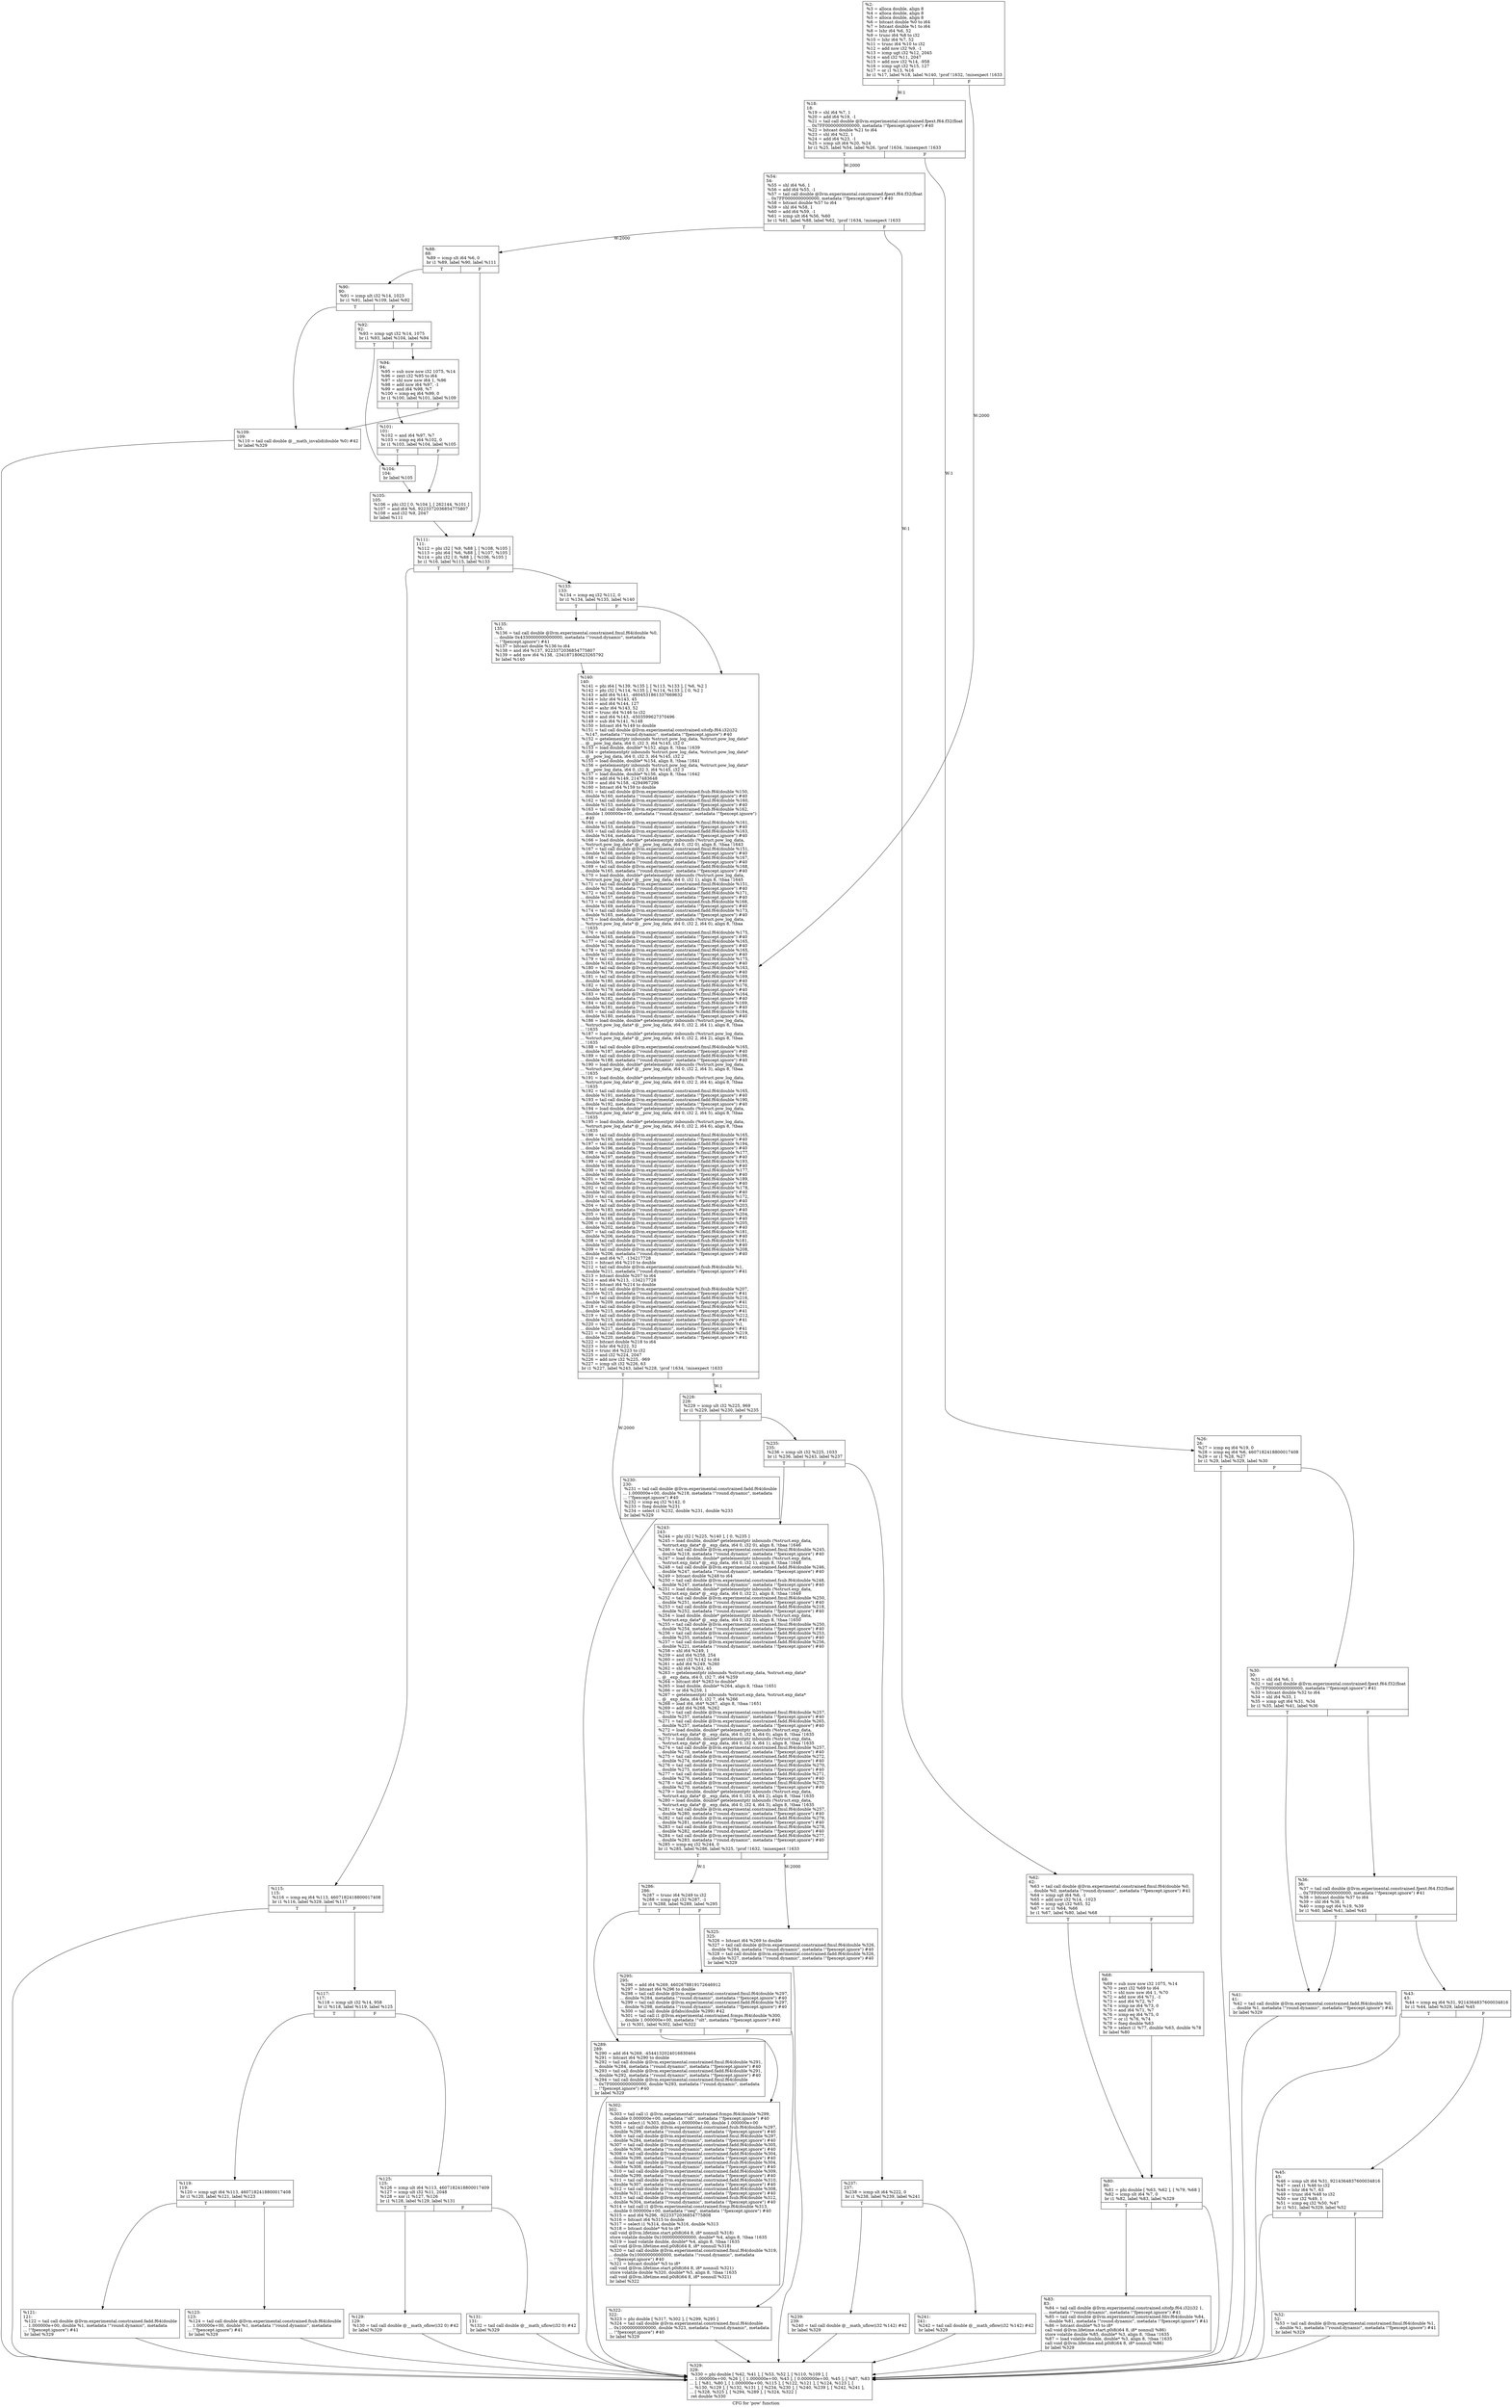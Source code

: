 digraph "CFG for 'pow' function" {
	label="CFG for 'pow' function";

	Node0x1887bf0 [shape=record,label="{%2:\l  %3 = alloca double, align 8\l  %4 = alloca double, align 8\l  %5 = alloca double, align 8\l  %6 = bitcast double %0 to i64\l  %7 = bitcast double %1 to i64\l  %8 = lshr i64 %6, 52\l  %9 = trunc i64 %8 to i32\l  %10 = lshr i64 %7, 52\l  %11 = trunc i64 %10 to i32\l  %12 = add nsw i32 %9, -1\l  %13 = icmp ugt i32 %12, 2045\l  %14 = and i32 %11, 2047\l  %15 = add nsw i32 %14, -958\l  %16 = icmp ugt i32 %15, 127\l  %17 = or i1 %13, %16\l  br i1 %17, label %18, label %140, !prof !1632, !misexpect !1633\l|{<s0>T|<s1>F}}"];
	Node0x1887bf0:s0 -> Node0x1887ca0[label="W:1"];
	Node0x1887bf0:s1 -> Node0x18886a0[label="W:2000"];
	Node0x1887ca0 [shape=record,label="{%18:\l18:                                               \l  %19 = shl i64 %7, 1\l  %20 = add i64 %19, -1\l  %21 = tail call double @llvm.experimental.constrained.fpext.f64.f32(float\l... 0x7FF0000000000000, metadata !\"fpexcept.ignore\") #40\l  %22 = bitcast double %21 to i64\l  %23 = shl i64 %22, 1\l  %24 = add i64 %23, -1\l  %25 = icmp ult i64 %20, %24\l  br i1 %25, label %54, label %26, !prof !1634, !misexpect !1633\l|{<s0>T|<s1>F}}"];
	Node0x1887ca0:s0 -> Node0x1887f20[label="W:2000"];
	Node0x1887ca0:s1 -> Node0x1887cf0[label="W:1"];
	Node0x1887cf0 [shape=record,label="{%26:\l26:                                               \l  %27 = icmp eq i64 %19, 0\l  %28 = icmp eq i64 %6, 4607182418800017408\l  %29 = or i1 %28, %27\l  br i1 %29, label %329, label %30\l|{<s0>T|<s1>F}}"];
	Node0x1887cf0:s0 -> Node0x1888b00;
	Node0x1887cf0:s1 -> Node0x1887d40;
	Node0x1887d40 [shape=record,label="{%30:\l30:                                               \l  %31 = shl i64 %6, 1\l  %32 = tail call double @llvm.experimental.constrained.fpext.f64.f32(float\l... 0x7FF0000000000000, metadata !\"fpexcept.ignore\") #41\l  %33 = bitcast double %32 to i64\l  %34 = shl i64 %33, 1\l  %35 = icmp ugt i64 %31, %34\l  br i1 %35, label %41, label %36\l|{<s0>T|<s1>F}}"];
	Node0x1887d40:s0 -> Node0x1887de0;
	Node0x1887d40:s1 -> Node0x1887d90;
	Node0x1887d90 [shape=record,label="{%36:\l36:                                               \l  %37 = tail call double @llvm.experimental.constrained.fpext.f64.f32(float\l... 0x7FF0000000000000, metadata !\"fpexcept.ignore\") #41\l  %38 = bitcast double %37 to i64\l  %39 = shl i64 %38, 1\l  %40 = icmp ugt i64 %19, %39\l  br i1 %40, label %41, label %43\l|{<s0>T|<s1>F}}"];
	Node0x1887d90:s0 -> Node0x1887de0;
	Node0x1887d90:s1 -> Node0x1887e30;
	Node0x1887de0 [shape=record,label="{%41:\l41:                                               \l  %42 = tail call double @llvm.experimental.constrained.fadd.f64(double %0,\l... double %1, metadata !\"round.dynamic\", metadata !\"fpexcept.ignore\") #41\l  br label %329\l}"];
	Node0x1887de0 -> Node0x1888b00;
	Node0x1887e30 [shape=record,label="{%43:\l43:                                               \l  %44 = icmp eq i64 %31, 9214364837600034816\l  br i1 %44, label %329, label %45\l|{<s0>T|<s1>F}}"];
	Node0x1887e30:s0 -> Node0x1888b00;
	Node0x1887e30:s1 -> Node0x1887e80;
	Node0x1887e80 [shape=record,label="{%45:\l45:                                               \l  %46 = icmp ult i64 %31, 9214364837600034816\l  %47 = zext i1 %46 to i32\l  %48 = lshr i64 %7, 63\l  %49 = trunc i64 %48 to i32\l  %50 = xor i32 %49, 1\l  %51 = icmp eq i32 %50, %47\l  br i1 %51, label %329, label %52\l|{<s0>T|<s1>F}}"];
	Node0x1887e80:s0 -> Node0x1888b00;
	Node0x1887e80:s1 -> Node0x1887ed0;
	Node0x1887ed0 [shape=record,label="{%52:\l52:                                               \l  %53 = tail call double @llvm.experimental.constrained.fmul.f64(double %1,\l... double %1, metadata !\"round.dynamic\", metadata !\"fpexcept.ignore\") #41\l  br label %329\l}"];
	Node0x1887ed0 -> Node0x1888b00;
	Node0x1887f20 [shape=record,label="{%54:\l54:                                               \l  %55 = shl i64 %6, 1\l  %56 = add i64 %55, -1\l  %57 = tail call double @llvm.experimental.constrained.fpext.f64.f32(float\l... 0x7FF0000000000000, metadata !\"fpexcept.ignore\") #40\l  %58 = bitcast double %57 to i64\l  %59 = shl i64 %58, 1\l  %60 = add i64 %59, -1\l  %61 = icmp ult i64 %56, %60\l  br i1 %61, label %88, label %62, !prof !1634, !misexpect !1633\l|{<s0>T|<s1>F}}"];
	Node0x1887f20:s0 -> Node0x18880b0[label="W:2000"];
	Node0x1887f20:s1 -> Node0x1887f70[label="W:1"];
	Node0x1887f70 [shape=record,label="{%62:\l62:                                               \l  %63 = tail call double @llvm.experimental.constrained.fmul.f64(double %0,\l... double %0, metadata !\"round.dynamic\", metadata !\"fpexcept.ignore\") #41\l  %64 = icmp sgt i64 %6, -1\l  %65 = add nsw i32 %14, -1023\l  %66 = icmp ugt i32 %65, 52\l  %67 = or i1 %64, %66\l  br i1 %67, label %80, label %68\l|{<s0>T|<s1>F}}"];
	Node0x1887f70:s0 -> Node0x1888010;
	Node0x1887f70:s1 -> Node0x1887fc0;
	Node0x1887fc0 [shape=record,label="{%68:\l68:                                               \l  %69 = sub nuw nsw i32 1075, %14\l  %70 = zext i32 %69 to i64\l  %71 = shl nuw nsw i64 1, %70\l  %72 = add nsw i64 %71, -1\l  %73 = and i64 %72, %7\l  %74 = icmp ne i64 %73, 0\l  %75 = and i64 %71, %7\l  %76 = icmp eq i64 %75, 0\l  %77 = or i1 %76, %74\l  %78 = fneg double %63\l  %79 = select i1 %77, double %63, double %78\l  br label %80\l}"];
	Node0x1887fc0 -> Node0x1888010;
	Node0x1888010 [shape=record,label="{%80:\l80:                                               \l  %81 = phi double [ %63, %62 ], [ %79, %68 ]\l  %82 = icmp slt i64 %7, 0\l  br i1 %82, label %83, label %329\l|{<s0>T|<s1>F}}"];
	Node0x1888010:s0 -> Node0x1888060;
	Node0x1888010:s1 -> Node0x1888b00;
	Node0x1888060 [shape=record,label="{%83:\l83:                                               \l  %84 = tail call double @llvm.experimental.constrained.sitofp.f64.i32(i32 1,\l... metadata !\"round.dynamic\", metadata !\"fpexcept.ignore\") #41\l  %85 = tail call double @llvm.experimental.constrained.fdiv.f64(double %84,\l... double %81, metadata !\"round.dynamic\", metadata !\"fpexcept.ignore\") #41\l  %86 = bitcast double* %3 to i8*\l  call void @llvm.lifetime.start.p0i8(i64 8, i8* nonnull %86)\l  store volatile double %85, double* %3, align 8, !tbaa !1635\l  %87 = load volatile double, double* %3, align 8, !tbaa !1635\l  call void @llvm.lifetime.end.p0i8(i64 8, i8* nonnull %86)\l  br label %329\l}"];
	Node0x1888060 -> Node0x1888b00;
	Node0x18880b0 [shape=record,label="{%88:\l88:                                               \l  %89 = icmp slt i64 %6, 0\l  br i1 %89, label %90, label %111\l|{<s0>T|<s1>F}}"];
	Node0x18880b0:s0 -> Node0x1888100;
	Node0x18880b0:s1 -> Node0x1888330;
	Node0x1888100 [shape=record,label="{%90:\l90:                                               \l  %91 = icmp ult i32 %14, 1023\l  br i1 %91, label %109, label %92\l|{<s0>T|<s1>F}}"];
	Node0x1888100:s0 -> Node0x18882e0;
	Node0x1888100:s1 -> Node0x1888150;
	Node0x1888150 [shape=record,label="{%92:\l92:                                               \l  %93 = icmp ugt i32 %14, 1075\l  br i1 %93, label %104, label %94\l|{<s0>T|<s1>F}}"];
	Node0x1888150:s0 -> Node0x1888240;
	Node0x1888150:s1 -> Node0x18881a0;
	Node0x18881a0 [shape=record,label="{%94:\l94:                                               \l  %95 = sub nuw nsw i32 1075, %14\l  %96 = zext i32 %95 to i64\l  %97 = shl nuw nsw i64 1, %96\l  %98 = add nsw i64 %97, -1\l  %99 = and i64 %98, %7\l  %100 = icmp eq i64 %99, 0\l  br i1 %100, label %101, label %109\l|{<s0>T|<s1>F}}"];
	Node0x18881a0:s0 -> Node0x18881f0;
	Node0x18881a0:s1 -> Node0x18882e0;
	Node0x18881f0 [shape=record,label="{%101:\l101:                                              \l  %102 = and i64 %97, %7\l  %103 = icmp eq i64 %102, 0\l  br i1 %103, label %104, label %105\l|{<s0>T|<s1>F}}"];
	Node0x18881f0:s0 -> Node0x1888240;
	Node0x18881f0:s1 -> Node0x1888290;
	Node0x1888240 [shape=record,label="{%104:\l104:                                              \l  br label %105\l}"];
	Node0x1888240 -> Node0x1888290;
	Node0x1888290 [shape=record,label="{%105:\l105:                                              \l  %106 = phi i32 [ 0, %104 ], [ 262144, %101 ]\l  %107 = and i64 %6, 9223372036854775807\l  %108 = and i32 %9, 2047\l  br label %111\l}"];
	Node0x1888290 -> Node0x1888330;
	Node0x18882e0 [shape=record,label="{%109:\l109:                                              \l  %110 = tail call double @__math_invalid(double %0) #42\l  br label %329\l}"];
	Node0x18882e0 -> Node0x1888b00;
	Node0x1888330 [shape=record,label="{%111:\l111:                                              \l  %112 = phi i32 [ %9, %88 ], [ %108, %105 ]\l  %113 = phi i64 [ %6, %88 ], [ %107, %105 ]\l  %114 = phi i32 [ 0, %88 ], [ %106, %105 ]\l  br i1 %16, label %115, label %133\l|{<s0>T|<s1>F}}"];
	Node0x1888330:s0 -> Node0x1888380;
	Node0x1888330:s1 -> Node0x1888600;
	Node0x1888380 [shape=record,label="{%115:\l115:                                              \l  %116 = icmp eq i64 %113, 4607182418800017408\l  br i1 %116, label %329, label %117\l|{<s0>T|<s1>F}}"];
	Node0x1888380:s0 -> Node0x1888b00;
	Node0x1888380:s1 -> Node0x18883d0;
	Node0x18883d0 [shape=record,label="{%117:\l117:                                              \l  %118 = icmp ult i32 %14, 958\l  br i1 %118, label %119, label %125\l|{<s0>T|<s1>F}}"];
	Node0x18883d0:s0 -> Node0x1888420;
	Node0x18883d0:s1 -> Node0x1888510;
	Node0x1888420 [shape=record,label="{%119:\l119:                                              \l  %120 = icmp ugt i64 %113, 4607182418800017408\l  br i1 %120, label %121, label %123\l|{<s0>T|<s1>F}}"];
	Node0x1888420:s0 -> Node0x1888470;
	Node0x1888420:s1 -> Node0x18884c0;
	Node0x1888470 [shape=record,label="{%121:\l121:                                              \l  %122 = tail call double @llvm.experimental.constrained.fadd.f64(double\l... 1.000000e+00, double %1, metadata !\"round.dynamic\", metadata\l... !\"fpexcept.ignore\") #41\l  br label %329\l}"];
	Node0x1888470 -> Node0x1888b00;
	Node0x18884c0 [shape=record,label="{%123:\l123:                                              \l  %124 = tail call double @llvm.experimental.constrained.fsub.f64(double\l... 1.000000e+00, double %1, metadata !\"round.dynamic\", metadata\l... !\"fpexcept.ignore\") #41\l  br label %329\l}"];
	Node0x18884c0 -> Node0x1888b00;
	Node0x1888510 [shape=record,label="{%125:\l125:                                              \l  %126 = icmp ult i64 %113, 4607182418800017409\l  %127 = icmp ult i32 %11, 2048\l  %128 = xor i1 %127, %126\l  br i1 %128, label %129, label %131\l|{<s0>T|<s1>F}}"];
	Node0x1888510:s0 -> Node0x1888560;
	Node0x1888510:s1 -> Node0x18885b0;
	Node0x1888560 [shape=record,label="{%129:\l129:                                              \l  %130 = tail call double @__math_oflow(i32 0) #42\l  br label %329\l}"];
	Node0x1888560 -> Node0x1888b00;
	Node0x18885b0 [shape=record,label="{%131:\l131:                                              \l  %132 = tail call double @__math_uflow(i32 0) #42\l  br label %329\l}"];
	Node0x18885b0 -> Node0x1888b00;
	Node0x1888600 [shape=record,label="{%133:\l133:                                              \l  %134 = icmp eq i32 %112, 0\l  br i1 %134, label %135, label %140\l|{<s0>T|<s1>F}}"];
	Node0x1888600:s0 -> Node0x1888650;
	Node0x1888600:s1 -> Node0x18886a0;
	Node0x1888650 [shape=record,label="{%135:\l135:                                              \l  %136 = tail call double @llvm.experimental.constrained.fmul.f64(double %0,\l... double 0x4330000000000000, metadata !\"round.dynamic\", metadata\l... !\"fpexcept.ignore\") #41\l  %137 = bitcast double %136 to i64\l  %138 = and i64 %137, 9223372036854775807\l  %139 = add nsw i64 %138, -234187180623265792\l  br label %140\l}"];
	Node0x1888650 -> Node0x18886a0;
	Node0x18886a0 [shape=record,label="{%140:\l140:                                              \l  %141 = phi i64 [ %139, %135 ], [ %113, %133 ], [ %6, %2 ]\l  %142 = phi i32 [ %114, %135 ], [ %114, %133 ], [ 0, %2 ]\l  %143 = add i64 %141, -4604531861337669632\l  %144 = lshr i64 %143, 45\l  %145 = and i64 %144, 127\l  %146 = ashr i64 %143, 52\l  %147 = trunc i64 %146 to i32\l  %148 = and i64 %143, -4503599627370496\l  %149 = sub i64 %141, %148\l  %150 = bitcast i64 %149 to double\l  %151 = tail call double @llvm.experimental.constrained.sitofp.f64.i32(i32\l... %147, metadata !\"round.dynamic\", metadata !\"fpexcept.ignore\") #40\l  %152 = getelementptr inbounds %struct.pow_log_data, %struct.pow_log_data*\l... @__pow_log_data, i64 0, i32 3, i64 %145, i32 0\l  %153 = load double, double* %152, align 8, !tbaa !1639\l  %154 = getelementptr inbounds %struct.pow_log_data, %struct.pow_log_data*\l... @__pow_log_data, i64 0, i32 3, i64 %145, i32 2\l  %155 = load double, double* %154, align 8, !tbaa !1641\l  %156 = getelementptr inbounds %struct.pow_log_data, %struct.pow_log_data*\l... @__pow_log_data, i64 0, i32 3, i64 %145, i32 3\l  %157 = load double, double* %156, align 8, !tbaa !1642\l  %158 = add i64 %149, 2147483648\l  %159 = and i64 %158, -4294967296\l  %160 = bitcast i64 %159 to double\l  %161 = tail call double @llvm.experimental.constrained.fsub.f64(double %150,\l... double %160, metadata !\"round.dynamic\", metadata !\"fpexcept.ignore\") #40\l  %162 = tail call double @llvm.experimental.constrained.fmul.f64(double %160,\l... double %153, metadata !\"round.dynamic\", metadata !\"fpexcept.ignore\") #40\l  %163 = tail call double @llvm.experimental.constrained.fsub.f64(double %162,\l... double 1.000000e+00, metadata !\"round.dynamic\", metadata !\"fpexcept.ignore\")\l... #40\l  %164 = tail call double @llvm.experimental.constrained.fmul.f64(double %161,\l... double %153, metadata !\"round.dynamic\", metadata !\"fpexcept.ignore\") #40\l  %165 = tail call double @llvm.experimental.constrained.fadd.f64(double %163,\l... double %164, metadata !\"round.dynamic\", metadata !\"fpexcept.ignore\") #40\l  %166 = load double, double* getelementptr inbounds (%struct.pow_log_data,\l... %struct.pow_log_data* @__pow_log_data, i64 0, i32 0), align 8, !tbaa !1643\l  %167 = tail call double @llvm.experimental.constrained.fmul.f64(double %151,\l... double %166, metadata !\"round.dynamic\", metadata !\"fpexcept.ignore\") #40\l  %168 = tail call double @llvm.experimental.constrained.fadd.f64(double %167,\l... double %155, metadata !\"round.dynamic\", metadata !\"fpexcept.ignore\") #40\l  %169 = tail call double @llvm.experimental.constrained.fadd.f64(double %168,\l... double %165, metadata !\"round.dynamic\", metadata !\"fpexcept.ignore\") #40\l  %170 = load double, double* getelementptr inbounds (%struct.pow_log_data,\l... %struct.pow_log_data* @__pow_log_data, i64 0, i32 1), align 8, !tbaa !1645\l  %171 = tail call double @llvm.experimental.constrained.fmul.f64(double %151,\l... double %170, metadata !\"round.dynamic\", metadata !\"fpexcept.ignore\") #40\l  %172 = tail call double @llvm.experimental.constrained.fadd.f64(double %171,\l... double %157, metadata !\"round.dynamic\", metadata !\"fpexcept.ignore\") #40\l  %173 = tail call double @llvm.experimental.constrained.fsub.f64(double %168,\l... double %169, metadata !\"round.dynamic\", metadata !\"fpexcept.ignore\") #40\l  %174 = tail call double @llvm.experimental.constrained.fadd.f64(double %173,\l... double %165, metadata !\"round.dynamic\", metadata !\"fpexcept.ignore\") #40\l  %175 = load double, double* getelementptr inbounds (%struct.pow_log_data,\l... %struct.pow_log_data* @__pow_log_data, i64 0, i32 2, i64 0), align 8, !tbaa\l... !1635\l  %176 = tail call double @llvm.experimental.constrained.fmul.f64(double %175,\l... double %165, metadata !\"round.dynamic\", metadata !\"fpexcept.ignore\") #40\l  %177 = tail call double @llvm.experimental.constrained.fmul.f64(double %165,\l... double %176, metadata !\"round.dynamic\", metadata !\"fpexcept.ignore\") #40\l  %178 = tail call double @llvm.experimental.constrained.fmul.f64(double %165,\l... double %177, metadata !\"round.dynamic\", metadata !\"fpexcept.ignore\") #40\l  %179 = tail call double @llvm.experimental.constrained.fmul.f64(double %175,\l... double %163, metadata !\"round.dynamic\", metadata !\"fpexcept.ignore\") #40\l  %180 = tail call double @llvm.experimental.constrained.fmul.f64(double %163,\l... double %179, metadata !\"round.dynamic\", metadata !\"fpexcept.ignore\") #40\l  %181 = tail call double @llvm.experimental.constrained.fadd.f64(double %169,\l... double %180, metadata !\"round.dynamic\", metadata !\"fpexcept.ignore\") #40\l  %182 = tail call double @llvm.experimental.constrained.fadd.f64(double %176,\l... double %179, metadata !\"round.dynamic\", metadata !\"fpexcept.ignore\") #40\l  %183 = tail call double @llvm.experimental.constrained.fmul.f64(double %164,\l... double %182, metadata !\"round.dynamic\", metadata !\"fpexcept.ignore\") #40\l  %184 = tail call double @llvm.experimental.constrained.fsub.f64(double %169,\l... double %181, metadata !\"round.dynamic\", metadata !\"fpexcept.ignore\") #40\l  %185 = tail call double @llvm.experimental.constrained.fadd.f64(double %184,\l... double %180, metadata !\"round.dynamic\", metadata !\"fpexcept.ignore\") #40\l  %186 = load double, double* getelementptr inbounds (%struct.pow_log_data,\l... %struct.pow_log_data* @__pow_log_data, i64 0, i32 2, i64 1), align 8, !tbaa\l... !1635\l  %187 = load double, double* getelementptr inbounds (%struct.pow_log_data,\l... %struct.pow_log_data* @__pow_log_data, i64 0, i32 2, i64 2), align 8, !tbaa\l... !1635\l  %188 = tail call double @llvm.experimental.constrained.fmul.f64(double %165,\l... double %187, metadata !\"round.dynamic\", metadata !\"fpexcept.ignore\") #40\l  %189 = tail call double @llvm.experimental.constrained.fadd.f64(double %186,\l... double %188, metadata !\"round.dynamic\", metadata !\"fpexcept.ignore\") #40\l  %190 = load double, double* getelementptr inbounds (%struct.pow_log_data,\l... %struct.pow_log_data* @__pow_log_data, i64 0, i32 2, i64 3), align 8, !tbaa\l... !1635\l  %191 = load double, double* getelementptr inbounds (%struct.pow_log_data,\l... %struct.pow_log_data* @__pow_log_data, i64 0, i32 2, i64 4), align 8, !tbaa\l... !1635\l  %192 = tail call double @llvm.experimental.constrained.fmul.f64(double %165,\l... double %191, metadata !\"round.dynamic\", metadata !\"fpexcept.ignore\") #40\l  %193 = tail call double @llvm.experimental.constrained.fadd.f64(double %190,\l... double %192, metadata !\"round.dynamic\", metadata !\"fpexcept.ignore\") #40\l  %194 = load double, double* getelementptr inbounds (%struct.pow_log_data,\l... %struct.pow_log_data* @__pow_log_data, i64 0, i32 2, i64 5), align 8, !tbaa\l... !1635\l  %195 = load double, double* getelementptr inbounds (%struct.pow_log_data,\l... %struct.pow_log_data* @__pow_log_data, i64 0, i32 2, i64 6), align 8, !tbaa\l... !1635\l  %196 = tail call double @llvm.experimental.constrained.fmul.f64(double %165,\l... double %195, metadata !\"round.dynamic\", metadata !\"fpexcept.ignore\") #40\l  %197 = tail call double @llvm.experimental.constrained.fadd.f64(double %194,\l... double %196, metadata !\"round.dynamic\", metadata !\"fpexcept.ignore\") #40\l  %198 = tail call double @llvm.experimental.constrained.fmul.f64(double %177,\l... double %197, metadata !\"round.dynamic\", metadata !\"fpexcept.ignore\") #40\l  %199 = tail call double @llvm.experimental.constrained.fadd.f64(double %193,\l... double %198, metadata !\"round.dynamic\", metadata !\"fpexcept.ignore\") #40\l  %200 = tail call double @llvm.experimental.constrained.fmul.f64(double %177,\l... double %199, metadata !\"round.dynamic\", metadata !\"fpexcept.ignore\") #40\l  %201 = tail call double @llvm.experimental.constrained.fadd.f64(double %189,\l... double %200, metadata !\"round.dynamic\", metadata !\"fpexcept.ignore\") #40\l  %202 = tail call double @llvm.experimental.constrained.fmul.f64(double %178,\l... double %201, metadata !\"round.dynamic\", metadata !\"fpexcept.ignore\") #40\l  %203 = tail call double @llvm.experimental.constrained.fadd.f64(double %172,\l... double %174, metadata !\"round.dynamic\", metadata !\"fpexcept.ignore\") #40\l  %204 = tail call double @llvm.experimental.constrained.fadd.f64(double %203,\l... double %183, metadata !\"round.dynamic\", metadata !\"fpexcept.ignore\") #40\l  %205 = tail call double @llvm.experimental.constrained.fadd.f64(double %204,\l... double %185, metadata !\"round.dynamic\", metadata !\"fpexcept.ignore\") #40\l  %206 = tail call double @llvm.experimental.constrained.fadd.f64(double %205,\l... double %202, metadata !\"round.dynamic\", metadata !\"fpexcept.ignore\") #40\l  %207 = tail call double @llvm.experimental.constrained.fadd.f64(double %181,\l... double %206, metadata !\"round.dynamic\", metadata !\"fpexcept.ignore\") #40\l  %208 = tail call double @llvm.experimental.constrained.fsub.f64(double %181,\l... double %207, metadata !\"round.dynamic\", metadata !\"fpexcept.ignore\") #40\l  %209 = tail call double @llvm.experimental.constrained.fadd.f64(double %208,\l... double %206, metadata !\"round.dynamic\", metadata !\"fpexcept.ignore\") #40\l  %210 = and i64 %7, -134217728\l  %211 = bitcast i64 %210 to double\l  %212 = tail call double @llvm.experimental.constrained.fsub.f64(double %1,\l... double %211, metadata !\"round.dynamic\", metadata !\"fpexcept.ignore\") #41\l  %213 = bitcast double %207 to i64\l  %214 = and i64 %213, -134217728\l  %215 = bitcast i64 %214 to double\l  %216 = tail call double @llvm.experimental.constrained.fsub.f64(double %207,\l... double %215, metadata !\"round.dynamic\", metadata !\"fpexcept.ignore\") #41\l  %217 = tail call double @llvm.experimental.constrained.fadd.f64(double %216,\l... double %209, metadata !\"round.dynamic\", metadata !\"fpexcept.ignore\") #41\l  %218 = tail call double @llvm.experimental.constrained.fmul.f64(double %211,\l... double %215, metadata !\"round.dynamic\", metadata !\"fpexcept.ignore\") #41\l  %219 = tail call double @llvm.experimental.constrained.fmul.f64(double %212,\l... double %215, metadata !\"round.dynamic\", metadata !\"fpexcept.ignore\") #41\l  %220 = tail call double @llvm.experimental.constrained.fmul.f64(double %1,\l... double %217, metadata !\"round.dynamic\", metadata !\"fpexcept.ignore\") #41\l  %221 = tail call double @llvm.experimental.constrained.fadd.f64(double %219,\l... double %220, metadata !\"round.dynamic\", metadata !\"fpexcept.ignore\") #41\l  %222 = bitcast double %218 to i64\l  %223 = lshr i64 %222, 52\l  %224 = trunc i64 %223 to i32\l  %225 = and i32 %224, 2047\l  %226 = add nsw i32 %225, -969\l  %227 = icmp ult i32 %226, 63\l  br i1 %227, label %243, label %228, !prof !1634, !misexpect !1633\l|{<s0>T|<s1>F}}"];
	Node0x18886a0:s0 -> Node0x18888d0[label="W:2000"];
	Node0x18886a0:s1 -> Node0x18886f0[label="W:1"];
	Node0x18886f0 [shape=record,label="{%228:\l228:                                              \l  %229 = icmp ult i32 %225, 969\l  br i1 %229, label %230, label %235\l|{<s0>T|<s1>F}}"];
	Node0x18886f0:s0 -> Node0x1888740;
	Node0x18886f0:s1 -> Node0x1888790;
	Node0x1888740 [shape=record,label="{%230:\l230:                                              \l  %231 = tail call double @llvm.experimental.constrained.fadd.f64(double\l... 1.000000e+00, double %218, metadata !\"round.dynamic\", metadata\l... !\"fpexcept.ignore\") #40\l  %232 = icmp eq i32 %142, 0\l  %233 = fneg double %231\l  %234 = select i1 %232, double %231, double %233\l  br label %329\l}"];
	Node0x1888740 -> Node0x1888b00;
	Node0x1888790 [shape=record,label="{%235:\l235:                                              \l  %236 = icmp ult i32 %225, 1033\l  br i1 %236, label %243, label %237\l|{<s0>T|<s1>F}}"];
	Node0x1888790:s0 -> Node0x18888d0;
	Node0x1888790:s1 -> Node0x18887e0;
	Node0x18887e0 [shape=record,label="{%237:\l237:                                              \l  %238 = icmp slt i64 %222, 0\l  br i1 %238, label %239, label %241\l|{<s0>T|<s1>F}}"];
	Node0x18887e0:s0 -> Node0x1888830;
	Node0x18887e0:s1 -> Node0x1888880;
	Node0x1888830 [shape=record,label="{%239:\l239:                                              \l  %240 = tail call double @__math_uflow(i32 %142) #42\l  br label %329\l}"];
	Node0x1888830 -> Node0x1888b00;
	Node0x1888880 [shape=record,label="{%241:\l241:                                              \l  %242 = tail call double @__math_oflow(i32 %142) #42\l  br label %329\l}"];
	Node0x1888880 -> Node0x1888b00;
	Node0x18888d0 [shape=record,label="{%243:\l243:                                              \l  %244 = phi i32 [ %225, %140 ], [ 0, %235 ]\l  %245 = load double, double* getelementptr inbounds (%struct.exp_data,\l... %struct.exp_data* @__exp_data, i64 0, i32 0), align 8, !tbaa !1646\l  %246 = tail call double @llvm.experimental.constrained.fmul.f64(double %245,\l... double %218, metadata !\"round.dynamic\", metadata !\"fpexcept.ignore\") #40\l  %247 = load double, double* getelementptr inbounds (%struct.exp_data,\l... %struct.exp_data* @__exp_data, i64 0, i32 1), align 8, !tbaa !1648\l  %248 = tail call double @llvm.experimental.constrained.fadd.f64(double %246,\l... double %247, metadata !\"round.dynamic\", metadata !\"fpexcept.ignore\") #40\l  %249 = bitcast double %248 to i64\l  %250 = tail call double @llvm.experimental.constrained.fsub.f64(double %248,\l... double %247, metadata !\"round.dynamic\", metadata !\"fpexcept.ignore\") #40\l  %251 = load double, double* getelementptr inbounds (%struct.exp_data,\l... %struct.exp_data* @__exp_data, i64 0, i32 2), align 8, !tbaa !1649\l  %252 = tail call double @llvm.experimental.constrained.fmul.f64(double %250,\l... double %251, metadata !\"round.dynamic\", metadata !\"fpexcept.ignore\") #40\l  %253 = tail call double @llvm.experimental.constrained.fadd.f64(double %218,\l... double %252, metadata !\"round.dynamic\", metadata !\"fpexcept.ignore\") #40\l  %254 = load double, double* getelementptr inbounds (%struct.exp_data,\l... %struct.exp_data* @__exp_data, i64 0, i32 3), align 8, !tbaa !1650\l  %255 = tail call double @llvm.experimental.constrained.fmul.f64(double %250,\l... double %254, metadata !\"round.dynamic\", metadata !\"fpexcept.ignore\") #40\l  %256 = tail call double @llvm.experimental.constrained.fadd.f64(double %253,\l... double %255, metadata !\"round.dynamic\", metadata !\"fpexcept.ignore\") #40\l  %257 = tail call double @llvm.experimental.constrained.fadd.f64(double %256,\l... double %221, metadata !\"round.dynamic\", metadata !\"fpexcept.ignore\") #40\l  %258 = shl i64 %249, 1\l  %259 = and i64 %258, 254\l  %260 = zext i32 %142 to i64\l  %261 = add i64 %249, %260\l  %262 = shl i64 %261, 45\l  %263 = getelementptr inbounds %struct.exp_data, %struct.exp_data*\l... @__exp_data, i64 0, i32 7, i64 %259\l  %264 = bitcast i64* %263 to double*\l  %265 = load double, double* %264, align 8, !tbaa !1651\l  %266 = or i64 %259, 1\l  %267 = getelementptr inbounds %struct.exp_data, %struct.exp_data*\l... @__exp_data, i64 0, i32 7, i64 %266\l  %268 = load i64, i64* %267, align 8, !tbaa !1651\l  %269 = add i64 %268, %262\l  %270 = tail call double @llvm.experimental.constrained.fmul.f64(double %257,\l... double %257, metadata !\"round.dynamic\", metadata !\"fpexcept.ignore\") #40\l  %271 = tail call double @llvm.experimental.constrained.fadd.f64(double %265,\l... double %257, metadata !\"round.dynamic\", metadata !\"fpexcept.ignore\") #40\l  %272 = load double, double* getelementptr inbounds (%struct.exp_data,\l... %struct.exp_data* @__exp_data, i64 0, i32 4, i64 0), align 8, !tbaa !1635\l  %273 = load double, double* getelementptr inbounds (%struct.exp_data,\l... %struct.exp_data* @__exp_data, i64 0, i32 4, i64 1), align 8, !tbaa !1635\l  %274 = tail call double @llvm.experimental.constrained.fmul.f64(double %257,\l... double %273, metadata !\"round.dynamic\", metadata !\"fpexcept.ignore\") #40\l  %275 = tail call double @llvm.experimental.constrained.fadd.f64(double %272,\l... double %274, metadata !\"round.dynamic\", metadata !\"fpexcept.ignore\") #40\l  %276 = tail call double @llvm.experimental.constrained.fmul.f64(double %270,\l... double %275, metadata !\"round.dynamic\", metadata !\"fpexcept.ignore\") #40\l  %277 = tail call double @llvm.experimental.constrained.fadd.f64(double %271,\l... double %276, metadata !\"round.dynamic\", metadata !\"fpexcept.ignore\") #40\l  %278 = tail call double @llvm.experimental.constrained.fmul.f64(double %270,\l... double %270, metadata !\"round.dynamic\", metadata !\"fpexcept.ignore\") #40\l  %279 = load double, double* getelementptr inbounds (%struct.exp_data,\l... %struct.exp_data* @__exp_data, i64 0, i32 4, i64 2), align 8, !tbaa !1635\l  %280 = load double, double* getelementptr inbounds (%struct.exp_data,\l... %struct.exp_data* @__exp_data, i64 0, i32 4, i64 3), align 8, !tbaa !1635\l  %281 = tail call double @llvm.experimental.constrained.fmul.f64(double %257,\l... double %280, metadata !\"round.dynamic\", metadata !\"fpexcept.ignore\") #40\l  %282 = tail call double @llvm.experimental.constrained.fadd.f64(double %279,\l... double %281, metadata !\"round.dynamic\", metadata !\"fpexcept.ignore\") #40\l  %283 = tail call double @llvm.experimental.constrained.fmul.f64(double %278,\l... double %282, metadata !\"round.dynamic\", metadata !\"fpexcept.ignore\") #40\l  %284 = tail call double @llvm.experimental.constrained.fadd.f64(double %277,\l... double %283, metadata !\"round.dynamic\", metadata !\"fpexcept.ignore\") #40\l  %285 = icmp eq i32 %244, 0\l  br i1 %285, label %286, label %325, !prof !1632, !misexpect !1633\l|{<s0>T|<s1>F}}"];
	Node0x18888d0:s0 -> Node0x1888920[label="W:1"];
	Node0x18888d0:s1 -> Node0x1888ab0[label="W:2000"];
	Node0x1888920 [shape=record,label="{%286:\l286:                                              \l  %287 = trunc i64 %249 to i32\l  %288 = icmp sgt i32 %287, -1\l  br i1 %288, label %289, label %295\l|{<s0>T|<s1>F}}"];
	Node0x1888920:s0 -> Node0x1888970;
	Node0x1888920:s1 -> Node0x18889c0;
	Node0x1888970 [shape=record,label="{%289:\l289:                                              \l  %290 = add i64 %269, -4544132024016830464\l  %291 = bitcast i64 %290 to double\l  %292 = tail call double @llvm.experimental.constrained.fmul.f64(double %291,\l... double %284, metadata !\"round.dynamic\", metadata !\"fpexcept.ignore\") #40\l  %293 = tail call double @llvm.experimental.constrained.fadd.f64(double %291,\l... double %292, metadata !\"round.dynamic\", metadata !\"fpexcept.ignore\") #40\l  %294 = tail call double @llvm.experimental.constrained.fmul.f64(double\l... 0x7F00000000000000, double %293, metadata !\"round.dynamic\", metadata\l... !\"fpexcept.ignore\") #40\l  br label %329\l}"];
	Node0x1888970 -> Node0x1888b00;
	Node0x18889c0 [shape=record,label="{%295:\l295:                                              \l  %296 = add i64 %269, 4602678819172646912\l  %297 = bitcast i64 %296 to double\l  %298 = tail call double @llvm.experimental.constrained.fmul.f64(double %297,\l... double %284, metadata !\"round.dynamic\", metadata !\"fpexcept.ignore\") #40\l  %299 = tail call double @llvm.experimental.constrained.fadd.f64(double %297,\l... double %298, metadata !\"round.dynamic\", metadata !\"fpexcept.ignore\") #40\l  %300 = tail call double @fabs(double %299) #42\l  %301 = tail call i1 @llvm.experimental.constrained.fcmps.f64(double %300,\l... double 1.000000e+00, metadata !\"olt\", metadata !\"fpexcept.ignore\") #40\l  br i1 %301, label %302, label %322\l|{<s0>T|<s1>F}}"];
	Node0x18889c0:s0 -> Node0x1888a10;
	Node0x18889c0:s1 -> Node0x1888a60;
	Node0x1888a10 [shape=record,label="{%302:\l302:                                              \l  %303 = tail call i1 @llvm.experimental.constrained.fcmps.f64(double %299,\l... double 0.000000e+00, metadata !\"olt\", metadata !\"fpexcept.ignore\") #40\l  %304 = select i1 %303, double -1.000000e+00, double 1.000000e+00\l  %305 = tail call double @llvm.experimental.constrained.fsub.f64(double %297,\l... double %299, metadata !\"round.dynamic\", metadata !\"fpexcept.ignore\") #40\l  %306 = tail call double @llvm.experimental.constrained.fmul.f64(double %297,\l... double %284, metadata !\"round.dynamic\", metadata !\"fpexcept.ignore\") #40\l  %307 = tail call double @llvm.experimental.constrained.fadd.f64(double %305,\l... double %306, metadata !\"round.dynamic\", metadata !\"fpexcept.ignore\") #40\l  %308 = tail call double @llvm.experimental.constrained.fadd.f64(double %304,\l... double %299, metadata !\"round.dynamic\", metadata !\"fpexcept.ignore\") #40\l  %309 = tail call double @llvm.experimental.constrained.fsub.f64(double %304,\l... double %308, metadata !\"round.dynamic\", metadata !\"fpexcept.ignore\") #40\l  %310 = tail call double @llvm.experimental.constrained.fadd.f64(double %309,\l... double %299, metadata !\"round.dynamic\", metadata !\"fpexcept.ignore\") #40\l  %311 = tail call double @llvm.experimental.constrained.fadd.f64(double %310,\l... double %307, metadata !\"round.dynamic\", metadata !\"fpexcept.ignore\") #40\l  %312 = tail call double @llvm.experimental.constrained.fadd.f64(double %308,\l... double %311, metadata !\"round.dynamic\", metadata !\"fpexcept.ignore\") #40\l  %313 = tail call double @llvm.experimental.constrained.fsub.f64(double %312,\l... double %304, metadata !\"round.dynamic\", metadata !\"fpexcept.ignore\") #40\l  %314 = tail call i1 @llvm.experimental.constrained.fcmp.f64(double %313,\l... double 0.000000e+00, metadata !\"oeq\", metadata !\"fpexcept.ignore\") #40\l  %315 = and i64 %296, -9223372036854775808\l  %316 = bitcast i64 %315 to double\l  %317 = select i1 %314, double %316, double %313\l  %318 = bitcast double* %4 to i8*\l  call void @llvm.lifetime.start.p0i8(i64 8, i8* nonnull %318)\l  store volatile double 0x10000000000000, double* %4, align 8, !tbaa !1635\l  %319 = load volatile double, double* %4, align 8, !tbaa !1635\l  call void @llvm.lifetime.end.p0i8(i64 8, i8* nonnull %318)\l  %320 = tail call double @llvm.experimental.constrained.fmul.f64(double %319,\l... double 0x10000000000000, metadata !\"round.dynamic\", metadata\l... !\"fpexcept.ignore\") #40\l  %321 = bitcast double* %5 to i8*\l  call void @llvm.lifetime.start.p0i8(i64 8, i8* nonnull %321)\l  store volatile double %320, double* %5, align 8, !tbaa !1635\l  call void @llvm.lifetime.end.p0i8(i64 8, i8* nonnull %321)\l  br label %322\l}"];
	Node0x1888a10 -> Node0x1888a60;
	Node0x1888a60 [shape=record,label="{%322:\l322:                                              \l  %323 = phi double [ %317, %302 ], [ %299, %295 ]\l  %324 = tail call double @llvm.experimental.constrained.fmul.f64(double\l... 0x10000000000000, double %323, metadata !\"round.dynamic\", metadata\l... !\"fpexcept.ignore\") #40\l  br label %329\l}"];
	Node0x1888a60 -> Node0x1888b00;
	Node0x1888ab0 [shape=record,label="{%325:\l325:                                              \l  %326 = bitcast i64 %269 to double\l  %327 = tail call double @llvm.experimental.constrained.fmul.f64(double %326,\l... double %284, metadata !\"round.dynamic\", metadata !\"fpexcept.ignore\") #40\l  %328 = tail call double @llvm.experimental.constrained.fadd.f64(double %326,\l... double %327, metadata !\"round.dynamic\", metadata !\"fpexcept.ignore\") #40\l  br label %329\l}"];
	Node0x1888ab0 -> Node0x1888b00;
	Node0x1888b00 [shape=record,label="{%329:\l329:                                              \l  %330 = phi double [ %42, %41 ], [ %53, %52 ], [ %110, %109 ], [\l... 1.000000e+00, %26 ], [ 1.000000e+00, %43 ], [ 0.000000e+00, %45 ], [ %87, %83\l... ], [ %81, %80 ], [ 1.000000e+00, %115 ], [ %122, %121 ], [ %124, %123 ], [\l... %130, %129 ], [ %132, %131 ], [ %234, %230 ], [ %240, %239 ], [ %242, %241 ],\l... [ %328, %325 ], [ %294, %289 ], [ %324, %322 ]\l  ret double %330\l}"];
}
